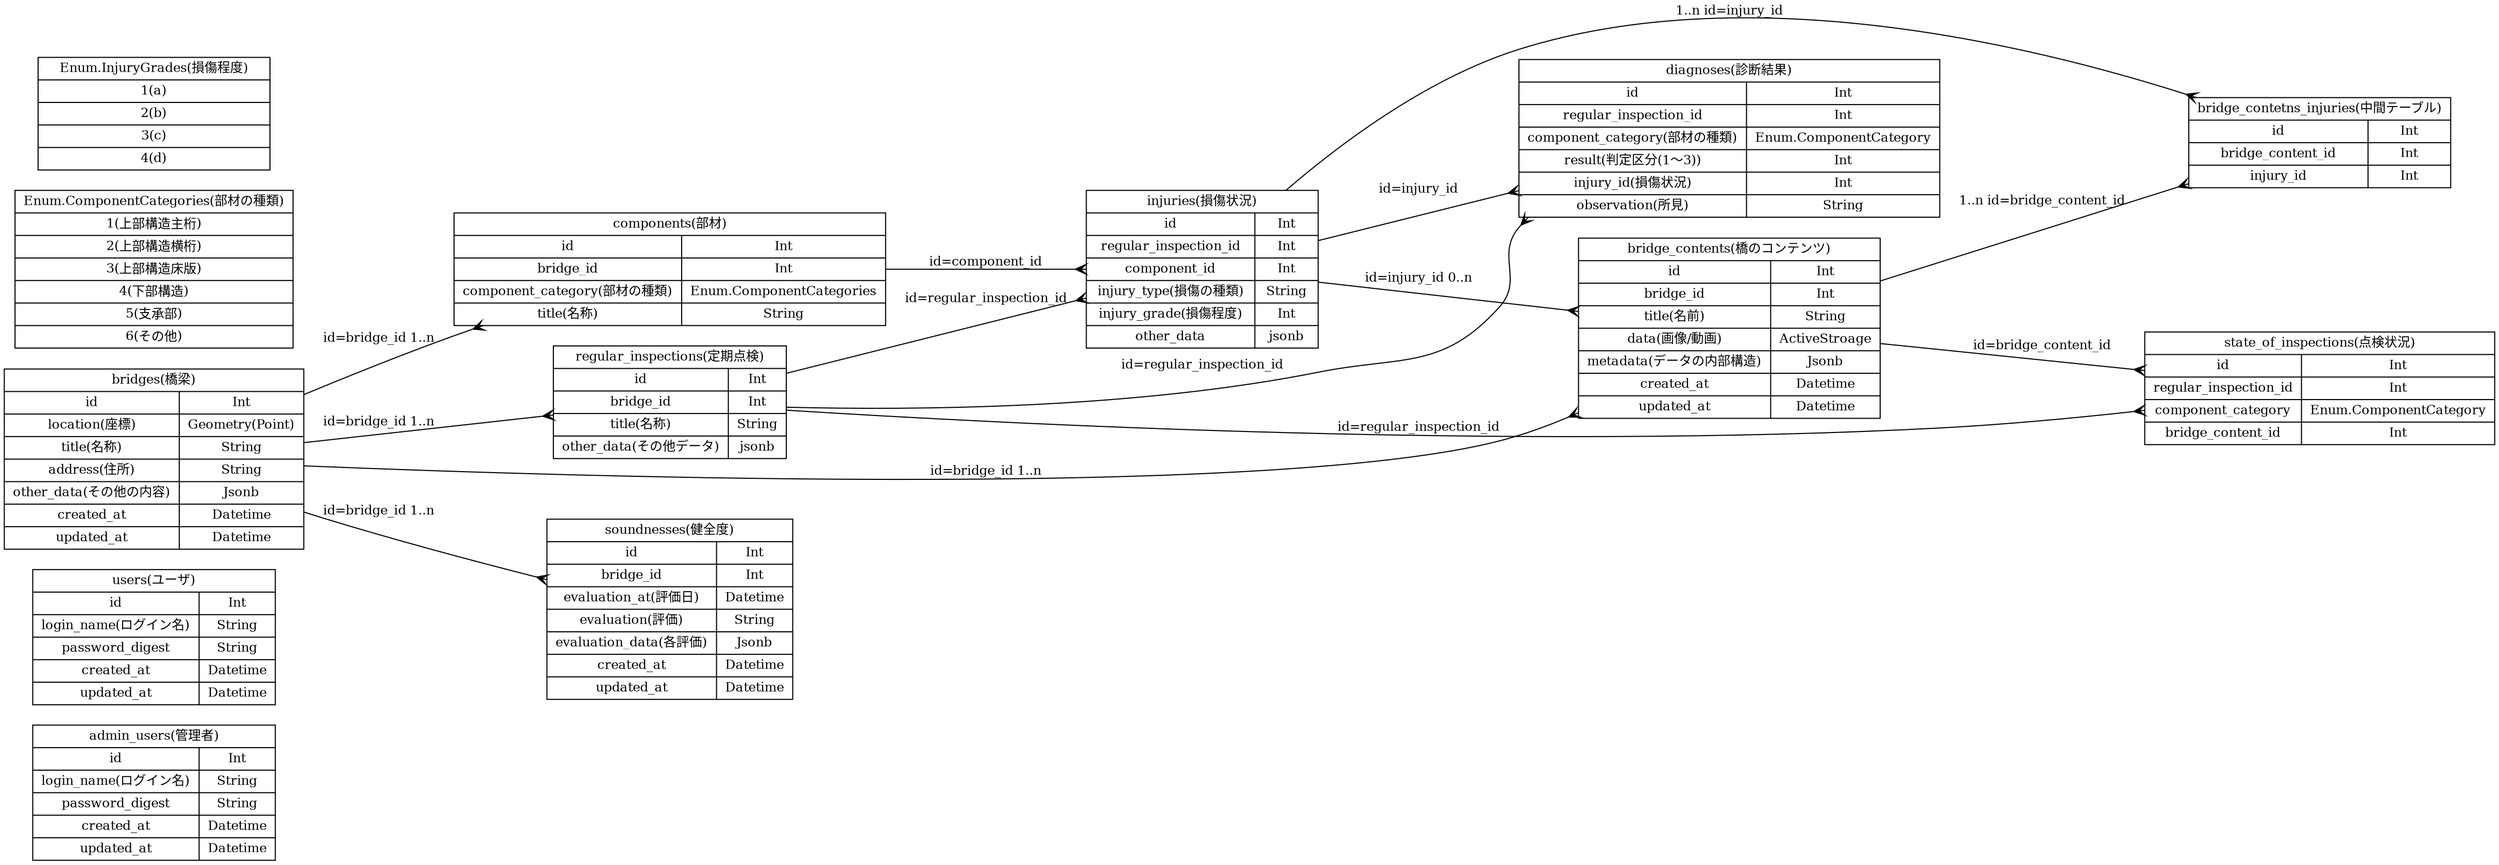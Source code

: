 digraph models {
  /* general settings */
  graph [rankdir=LR]; // draw graph from left to right
  node [shape=record, fontsize=12, width=3.0]; // fixed font size
  edge [arrowhead=crow, fontsize=12]; // ER diagram

  /* nodes */
  // 管理ユーザ
  admin_users [label="admin_users(管理者)|{{id|login_name(ログイン名)|password_digest|created_at|updated_at}|{Int|String|String|Datetime|Datetime}}"];
  // 一般ユーザ
  users [label="users(ユーザ)|{{id|login_name(ログイン名)|password_digest|created_at|updated_at}|{Int|String|String|Datetime|Datetime}}"];

  // 橋梁
  bridges [label="bridges(橋梁)|{{id|location(座標)|title(名称)|address(住所)|other_data(その他の内容)|created_at|updated_at}|{Int|Geometry(Point)|String|String|Jsonb|Datetime|Datetime}}"];

  // 定期点検 regular_inspections
  regular_inspections [label="regular_inspections(定期点検)|{{id|bridge_id|title(名称)|other_data(その他データ)}|{Int|Int|String|jsonb}}"];
  // 部材 components
  components [label="components(部材)|{{id|bridge_id|component_category(部材の種類)|title(名称)}|{Int|Int|Enum.ComponentCategories|String}}"];
  // 画像
  bridge_contents [label="bridge_contents(橋のコンテンツ)|{{id|bridge_id|title(名前)|data(画像/動画)|metadata(データの内部構造)|created_at|updated_at}|{Int|Int|String|ActiveStroage|Jsonb|Datetime|Datetime}}"]

  // 定期点検 -> 診断結果 diagnosises // 判定区分2〜3のときにinjuriesを参照する(現在は一つのみ)
  diagnoses [label="diagnoses(診断結果)|{{id|regular_inspection_id|component_category(部材の種類)|result(判定区分(1〜3))|injury_id(損傷状況)|observation(所見)}|{Int|Int|Enum.ComponentCategory|Int|Int|String}}"];
  // 定期点検 -> 損傷状況 injuries
  injuries [label="injuries(損傷状況)|{{id|regular_inspection_id|component_id|injury_type(損傷の種類)|injury_grade(損傷程度)|other_data}|{Int|Int|Int|String|Int|jsonb}}"];
  bridge_contents_injuries [label="bridge_contetns_injuries(中間テーブル)|{{id|bridge_content_id|injury_id}|{Int|Int|Int}}"]
  // 定期点検 -> 点検状況 state_of_inspections
  state_of_inspections [label="state_of_inspections(点検状況)|{{id|regular_inspection_id|component_category|bridge_content_id}|{Int|Int|Enum.ComponentCategory|Int}}"]

  // 評価(ダッシュボード用)
  soundnesses [label="soundnesses(健全度)|{{id|bridge_id|evaluation_at(評価日)|evaluation(評価)|evaluation_data(各評価)|created_at|updated_at}|{Int|Int|Datetime|String|Jsonb|Datetime|Datetime}}"]

/*
  bridge_main_contents [label="bridge_main_contents(橋のメインコンテンツ)|{{id|bridge_id|data(画像/動画)|start_pos(開始位置)|end_pos(終了位置)|created_at|updated_at}|{Int|Int|ActiveStorage|Enum.ExcelPosition/Nullable|Enum.ExcelPosition/Nullable|Datetime|Datetime}}"];

  bridge_contents [label="bridge_contents(橋のコンテンツ)|{{id|bridge_id|title(名前)|data(画像/動画)|metadata(データの内部構造)|created_at|updated_at}|{Int|Int|String|ActiveStroage|Jsonb|Datetime|Datetime}}"]

  bridge_contents_inspections [label="bridge_contents_inspections(中間テーブル)|{{id|bridge_content_id|inspection_id|data(コンテンツ)|created_at|updated_at}|{Int|Int|Int|Jsonb|Datetime|Datetime}}"]

  inspections [label="inspections(点検)|{{id|bridge_id|geom(地理情報)|geom3d(地理情報3D)|category(橋脚の種類)|report_data(報告内容)|date(点検日)|created_at|updated_at}|{Int|Int|Geometry(任意)|Geometry(任意)|Enum.BridgeCategory|Jsonb|Datetime|Datetime|Datetime}}"];

  maintenances [label="maintenances(補修)|{{id|inspection_id|report_data(報告内容)|date(補修日)|created_at|updated_at}|{Int|Int|jsonb|Datetime|Datetime|Datetime}}"]

  maintenance_contents [label="maintenances(補修コンテンツ)|{{id|maintenance_id|data(画像/動画)|created_at|updated_at}|{Int|Int|ActiveStorage|Datetime|Datetime}}"]

*/

  /* enum */
  enum_component_categories [label="Enum.ComponentCategories(部材の種類)|{{1(上部構造主桁)|2(上部構造横桁)|3(上部構造床版)|4(下部構造)|5(支承部)|6(その他)}}"];
  enum_injury_grades [label="Enum.InjuryGrades(損傷程度)|{{1(a)|2(b)|3(c)|4(d)}}"];

  /* edges */

  // from bridges
  bridges -> regular_inspections [label="id=bridge_id 1..n"];
  bridges -> components [label="id=bridge_id 1..n"];
  bridges -> bridge_contents [label="id=bridge_id 1..n"];
  bridges -> soundnesses [label="id=bridge_id 1..n"];
  
  // to diagnosises
  regular_inspections -> diagnoses [label="id=regular_inspection_id"];
  injuries -> diagnoses [label="id=injury_id"];

  // to injuries
  regular_inspections -> injuries [label="id=regular_inspection_id"];
  components -> injuries [label="id=component_id"];

  // to state_of_inspections
  regular_inspections -> state_of_inspections [label="id=regular_inspection_id"];
  bridge_contents -> state_of_inspections [label="id=bridge_content_id"];
  
  // to bridge_contents
  injuries -> bridge_contents [label="id=injury_id 0..n"]

  // to bridge_contents_injuries
  bridge_contents -> bridge_contents_injuries [label="1..n id=bridge_content_id"];
  injuries -> bridge_contents_injuries [label="1..n id=injury_id"];

  /*
  bridges -> bridge_main_contents [label="id=bridge_id 1..n"];
  bridges -> inspections [label="id=bridge_id 1..n"];
  bridges -> bridge_contents [label="id=bridge_id 1..n"];
  bridges -> soundnesses [label="id=bridge_id 1..n"];
  bridge_contents -> bridge_contents_inspections [label="1..n id=bridge_content_id"];
  inspections -> bridge_contents_inspections [label="1..n id=inspection_id"];
  inspections -> bridge_contents [style="dotted", arrowhead="none" label="n..n through bridge_contents_inspections"];
  inspections -> maintenances [label="id=inspection_id 1..1"];
  maintenances -> maintenance_contents [label="id=maintenance_id"];
  */
}